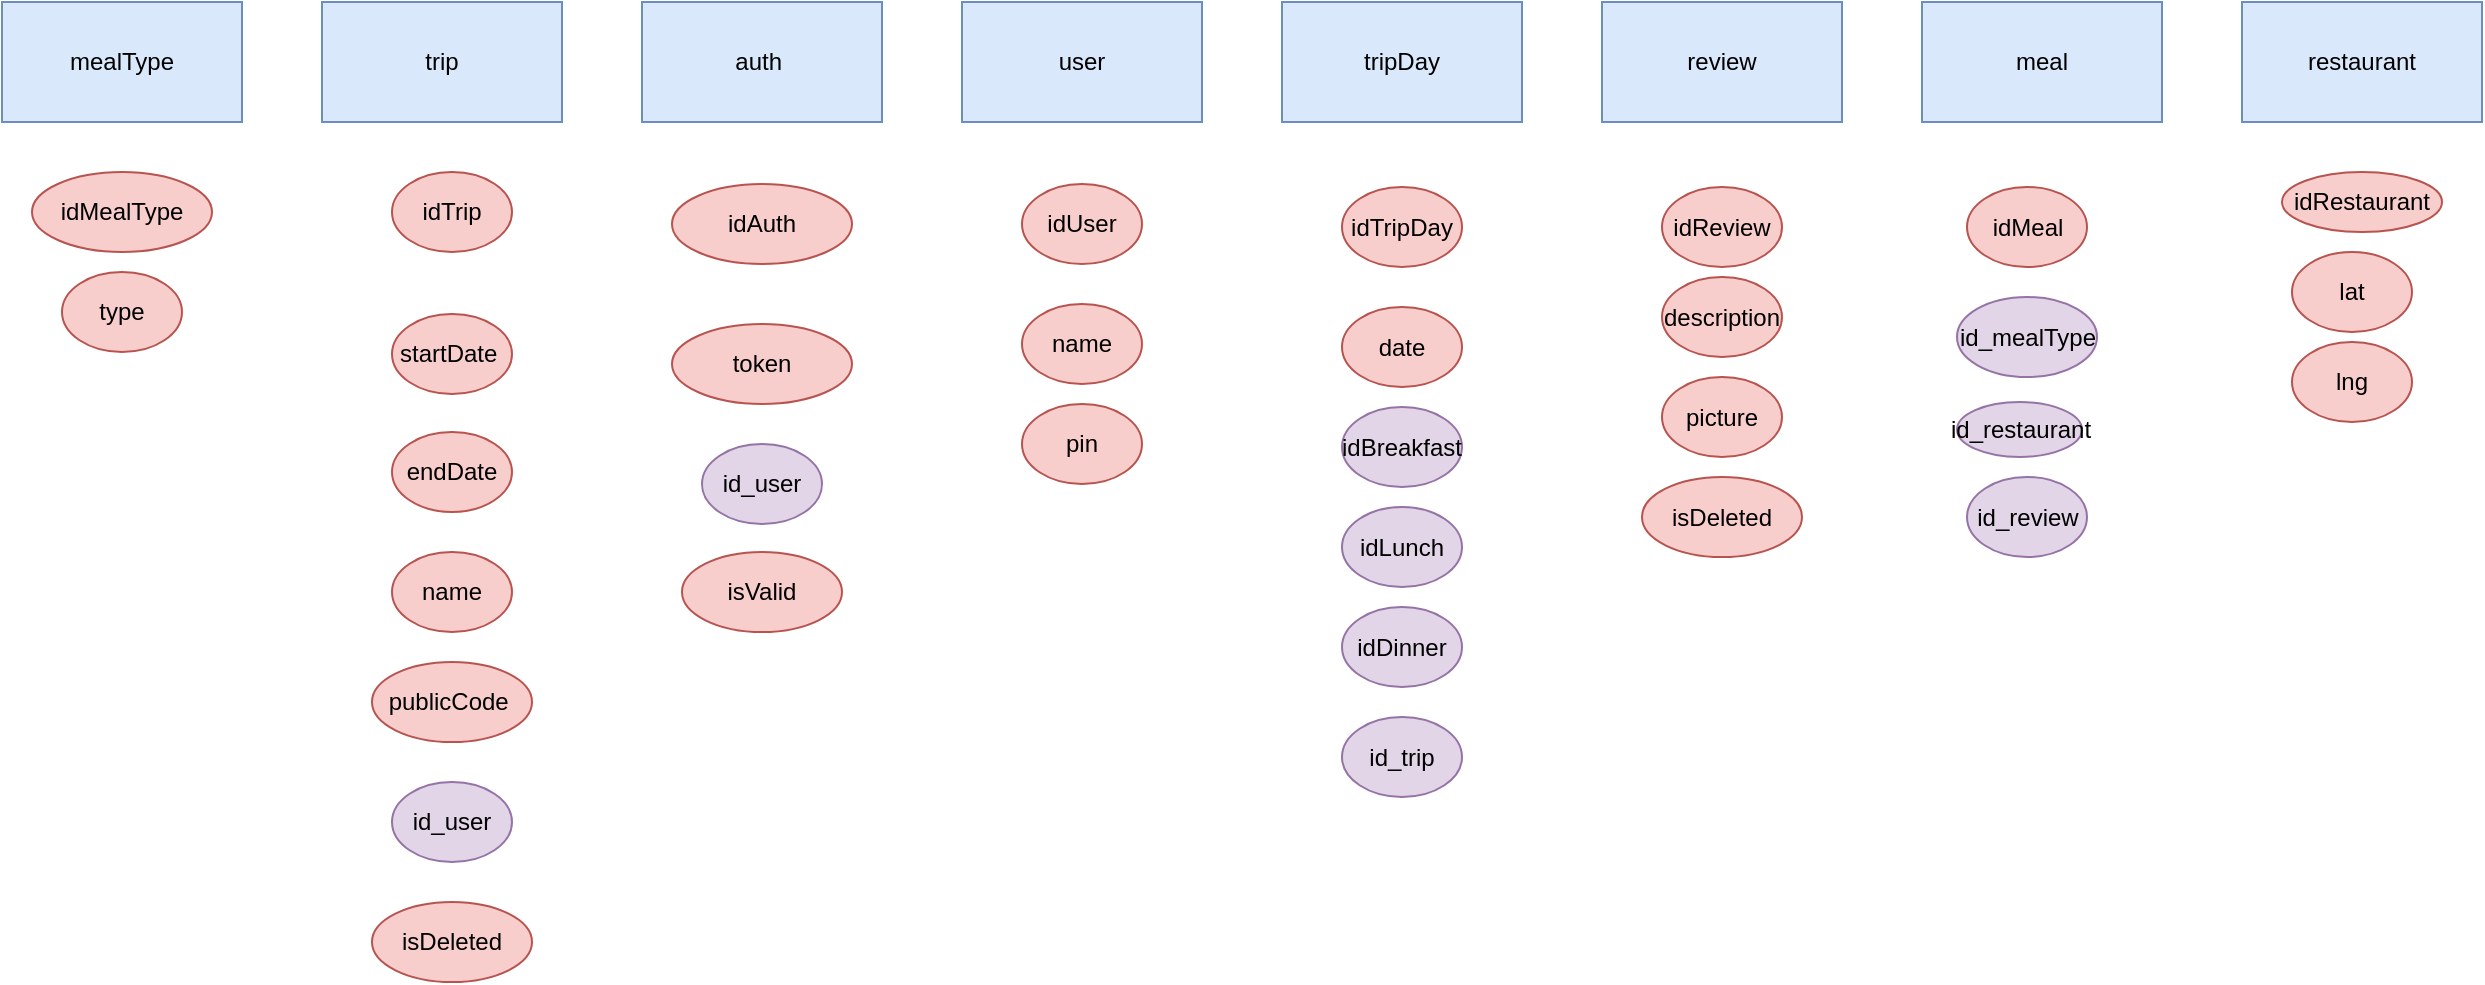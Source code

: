 <mxfile version="24.6.2" type="google">
  <diagram id="R2lEEEUBdFMjLlhIrx00" name="Page-1">
    <mxGraphModel grid="1" page="1" gridSize="10" guides="1" tooltips="1" connect="1" arrows="1" fold="1" pageScale="1" pageWidth="850" pageHeight="1100" math="0" shadow="0" extFonts="Permanent Marker^https://fonts.googleapis.com/css?family=Permanent+Marker">
      <root>
        <mxCell id="0" />
        <mxCell id="1" parent="0" />
        <mxCell id="51wdXyFV4ZIe-lgCbgJg-1" value="user" style="rounded=0;whiteSpace=wrap;html=1;fillColor=#dae8fc;strokeColor=#6c8ebf;" vertex="1" parent="1">
          <mxGeometry x="680" y="320" width="120" height="60" as="geometry" />
        </mxCell>
        <mxCell id="51wdXyFV4ZIe-lgCbgJg-2" value="trip" style="rounded=0;whiteSpace=wrap;html=1;fillColor=#dae8fc;strokeColor=#6c8ebf;" vertex="1" parent="1">
          <mxGeometry x="360" y="320" width="120" height="60" as="geometry" />
        </mxCell>
        <mxCell id="51wdXyFV4ZIe-lgCbgJg-3" value="tripDay" style="rounded=0;whiteSpace=wrap;html=1;fillColor=#dae8fc;strokeColor=#6c8ebf;" vertex="1" parent="1">
          <mxGeometry x="840" y="320" width="120" height="60" as="geometry" />
        </mxCell>
        <mxCell id="51wdXyFV4ZIe-lgCbgJg-4" value="restaurant" style="rounded=0;whiteSpace=wrap;html=1;fillColor=#dae8fc;strokeColor=#6c8ebf;" vertex="1" parent="1">
          <mxGeometry x="1320" y="320" width="120" height="60" as="geometry" />
        </mxCell>
        <mxCell id="51wdXyFV4ZIe-lgCbgJg-5" value="auth&amp;nbsp;" style="rounded=0;whiteSpace=wrap;html=1;fillColor=#dae8fc;strokeColor=#6c8ebf;" vertex="1" parent="1">
          <mxGeometry x="520" y="320" width="120" height="60" as="geometry" />
        </mxCell>
        <mxCell id="51wdXyFV4ZIe-lgCbgJg-6" value="review" style="rounded=0;whiteSpace=wrap;html=1;fillColor=#dae8fc;strokeColor=#6c8ebf;" vertex="1" parent="1">
          <mxGeometry x="1000" y="320" width="120" height="60" as="geometry" />
        </mxCell>
        <mxCell id="51wdXyFV4ZIe-lgCbgJg-11" value="lat" style="ellipse;whiteSpace=wrap;html=1;fillColor=#f8cecc;strokeColor=#b85450;" vertex="1" parent="1">
          <mxGeometry x="1345" y="445" width="60" height="40" as="geometry" />
        </mxCell>
        <mxCell id="51wdXyFV4ZIe-lgCbgJg-12" value="lng" style="ellipse;whiteSpace=wrap;html=1;fillColor=#f8cecc;strokeColor=#b85450;" vertex="1" parent="1">
          <mxGeometry x="1345" y="490" width="60" height="40" as="geometry" />
        </mxCell>
        <mxCell id="51wdXyFV4ZIe-lgCbgJg-13" value="idRestaurant" style="ellipse;whiteSpace=wrap;html=1;fillColor=#f8cecc;strokeColor=#b85450;" vertex="1" parent="1">
          <mxGeometry x="1340" y="405" width="80" height="30" as="geometry" />
        </mxCell>
        <mxCell id="51wdXyFV4ZIe-lgCbgJg-14" value="description" style="ellipse;whiteSpace=wrap;html=1;fillColor=#f8cecc;strokeColor=#b85450;" vertex="1" parent="1">
          <mxGeometry x="1030" y="457.5" width="60" height="40" as="geometry" />
        </mxCell>
        <mxCell id="51wdXyFV4ZIe-lgCbgJg-15" value="picture" style="ellipse;whiteSpace=wrap;html=1;fillColor=#f8cecc;strokeColor=#b85450;" vertex="1" parent="1">
          <mxGeometry x="1030" y="507.5" width="60" height="40" as="geometry" />
        </mxCell>
        <mxCell id="51wdXyFV4ZIe-lgCbgJg-16" value="idReview" style="ellipse;whiteSpace=wrap;html=1;fillColor=#f8cecc;strokeColor=#b85450;" vertex="1" parent="1">
          <mxGeometry x="1030" y="412.5" width="60" height="40" as="geometry" />
        </mxCell>
        <mxCell id="51wdXyFV4ZIe-lgCbgJg-17" value="meal" style="rounded=0;whiteSpace=wrap;html=1;fillColor=#dae8fc;strokeColor=#6c8ebf;" vertex="1" parent="1">
          <mxGeometry x="1160" y="320" width="120" height="60" as="geometry" />
        </mxCell>
        <mxCell id="51wdXyFV4ZIe-lgCbgJg-18" value="idMeal" style="ellipse;whiteSpace=wrap;html=1;fillColor=#f8cecc;strokeColor=#b85450;" vertex="1" parent="1">
          <mxGeometry x="1182.5" y="412.5" width="60" height="40" as="geometry" />
        </mxCell>
        <mxCell id="51wdXyFV4ZIe-lgCbgJg-20" value="id_mealType" style="ellipse;whiteSpace=wrap;html=1;fillColor=#e1d5e7;strokeColor=#9673a6;" vertex="1" parent="1">
          <mxGeometry x="1177.5" y="467.5" width="70" height="40" as="geometry" />
        </mxCell>
        <mxCell id="51wdXyFV4ZIe-lgCbgJg-22" value="idUser" style="ellipse;whiteSpace=wrap;html=1;fillColor=#f8cecc;strokeColor=#b85450;" vertex="1" parent="1">
          <mxGeometry x="710" y="411" width="60" height="40" as="geometry" />
        </mxCell>
        <mxCell id="51wdXyFV4ZIe-lgCbgJg-23" value="name" style="ellipse;whiteSpace=wrap;html=1;fillColor=#f8cecc;strokeColor=#b85450;" vertex="1" parent="1">
          <mxGeometry x="710" y="471" width="60" height="40" as="geometry" />
        </mxCell>
        <mxCell id="51wdXyFV4ZIe-lgCbgJg-24" value="pin" style="ellipse;whiteSpace=wrap;html=1;fillColor=#f8cecc;strokeColor=#b85450;" vertex="1" parent="1">
          <mxGeometry x="710" y="521" width="60" height="40" as="geometry" />
        </mxCell>
        <mxCell id="51wdXyFV4ZIe-lgCbgJg-26" value="idAuth" style="ellipse;whiteSpace=wrap;html=1;fillColor=#f8cecc;strokeColor=#b85450;" vertex="1" parent="1">
          <mxGeometry x="535" y="411" width="90" height="40" as="geometry" />
        </mxCell>
        <mxCell id="51wdXyFV4ZIe-lgCbgJg-27" value="token" style="ellipse;whiteSpace=wrap;html=1;fillColor=#f8cecc;strokeColor=#b85450;" vertex="1" parent="1">
          <mxGeometry x="535" y="481" width="90" height="40" as="geometry" />
        </mxCell>
        <mxCell id="51wdXyFV4ZIe-lgCbgJg-28" value="id_restaurant" style="ellipse;whiteSpace=wrap;html=1;fillColor=#e1d5e7;strokeColor=#9673a6;" vertex="1" parent="1">
          <mxGeometry x="1177.5" y="520" width="62.5" height="27.5" as="geometry" />
        </mxCell>
        <mxCell id="51wdXyFV4ZIe-lgCbgJg-29" value="id_review" style="ellipse;whiteSpace=wrap;html=1;fillColor=#e1d5e7;strokeColor=#9673a6;" vertex="1" parent="1">
          <mxGeometry x="1182.5" y="557.5" width="60" height="40" as="geometry" />
        </mxCell>
        <mxCell id="51wdXyFV4ZIe-lgCbgJg-30" value="idTrip" style="ellipse;whiteSpace=wrap;html=1;fillColor=#f8cecc;strokeColor=#b85450;" vertex="1" parent="1">
          <mxGeometry x="395" y="405" width="60" height="40" as="geometry" />
        </mxCell>
        <mxCell id="51wdXyFV4ZIe-lgCbgJg-31" value="id_user" style="ellipse;whiteSpace=wrap;html=1;fillColor=#e1d5e7;strokeColor=#9673a6;" vertex="1" parent="1">
          <mxGeometry x="550" y="541" width="60" height="40" as="geometry" />
        </mxCell>
        <mxCell id="51wdXyFV4ZIe-lgCbgJg-32" value="startDate&amp;nbsp;" style="ellipse;whiteSpace=wrap;html=1;fillColor=#f8cecc;strokeColor=#b85450;" vertex="1" parent="1">
          <mxGeometry x="395" y="476" width="60" height="40" as="geometry" />
        </mxCell>
        <mxCell id="51wdXyFV4ZIe-lgCbgJg-33" value="endDate" style="ellipse;whiteSpace=wrap;html=1;fillColor=#f8cecc;strokeColor=#b85450;" vertex="1" parent="1">
          <mxGeometry x="395" y="535" width="60" height="40" as="geometry" />
        </mxCell>
        <mxCell id="51wdXyFV4ZIe-lgCbgJg-34" value="name" style="ellipse;whiteSpace=wrap;html=1;fillColor=#f8cecc;strokeColor=#b85450;" vertex="1" parent="1">
          <mxGeometry x="395" y="595" width="60" height="40" as="geometry" />
        </mxCell>
        <mxCell id="51wdXyFV4ZIe-lgCbgJg-36" value="publicCode&amp;nbsp;" style="ellipse;whiteSpace=wrap;html=1;fillColor=#f8cecc;strokeColor=#b85450;" vertex="1" parent="1">
          <mxGeometry x="385" y="650" width="80" height="40" as="geometry" />
        </mxCell>
        <mxCell id="51wdXyFV4ZIe-lgCbgJg-37" value="idTripDay" style="ellipse;whiteSpace=wrap;html=1;fillColor=#f8cecc;strokeColor=#b85450;" vertex="1" parent="1">
          <mxGeometry x="870" y="412.5" width="60" height="40" as="geometry" />
        </mxCell>
        <mxCell id="51wdXyFV4ZIe-lgCbgJg-38" value="date" style="ellipse;whiteSpace=wrap;html=1;fillColor=#f8cecc;strokeColor=#b85450;" vertex="1" parent="1">
          <mxGeometry x="870" y="472.5" width="60" height="40" as="geometry" />
        </mxCell>
        <mxCell id="51wdXyFV4ZIe-lgCbgJg-39" value="idBreakfast" style="ellipse;whiteSpace=wrap;html=1;fillColor=#e1d5e7;strokeColor=#9673a6;" vertex="1" parent="1">
          <mxGeometry x="870" y="522.5" width="60" height="40" as="geometry" />
        </mxCell>
        <mxCell id="51wdXyFV4ZIe-lgCbgJg-41" value="mealType" style="rounded=0;whiteSpace=wrap;html=1;fillColor=#dae8fc;strokeColor=#6c8ebf;" vertex="1" parent="1">
          <mxGeometry x="200" y="320" width="120" height="60" as="geometry" />
        </mxCell>
        <mxCell id="51wdXyFV4ZIe-lgCbgJg-42" value="type" style="ellipse;whiteSpace=wrap;html=1;fillColor=#f8cecc;strokeColor=#b85450;" vertex="1" parent="1">
          <mxGeometry x="230" y="455" width="60" height="40" as="geometry" />
        </mxCell>
        <mxCell id="51wdXyFV4ZIe-lgCbgJg-45" value="idMealType" style="ellipse;whiteSpace=wrap;html=1;fillColor=#f8cecc;strokeColor=#b85450;" vertex="1" parent="1">
          <mxGeometry x="215" y="405" width="90" height="40" as="geometry" />
        </mxCell>
        <mxCell id="51wdXyFV4ZIe-lgCbgJg-47" value="idLunch" style="ellipse;whiteSpace=wrap;html=1;fillColor=#e1d5e7;strokeColor=#9673a6;" vertex="1" parent="1">
          <mxGeometry x="870" y="572.5" width="60" height="40" as="geometry" />
        </mxCell>
        <mxCell id="51wdXyFV4ZIe-lgCbgJg-48" value="idDinner" style="ellipse;whiteSpace=wrap;html=1;fillColor=#e1d5e7;strokeColor=#9673a6;" vertex="1" parent="1">
          <mxGeometry x="870" y="622.5" width="60" height="40" as="geometry" />
        </mxCell>
        <mxCell id="51wdXyFV4ZIe-lgCbgJg-49" value="id_user" style="ellipse;whiteSpace=wrap;html=1;fillColor=#e1d5e7;strokeColor=#9673a6;" vertex="1" parent="1">
          <mxGeometry x="395" y="710" width="60" height="40" as="geometry" />
        </mxCell>
        <mxCell id="51wdXyFV4ZIe-lgCbgJg-50" value="id_trip" style="ellipse;whiteSpace=wrap;html=1;fillColor=#e1d5e7;strokeColor=#9673a6;" vertex="1" parent="1">
          <mxGeometry x="870" y="677.5" width="60" height="40" as="geometry" />
        </mxCell>
        <mxCell id="51wdXyFV4ZIe-lgCbgJg-52" value="isDeleted" style="ellipse;whiteSpace=wrap;html=1;fillColor=#f8cecc;strokeColor=#b85450;" vertex="1" parent="1">
          <mxGeometry x="385" y="770" width="80" height="40" as="geometry" />
        </mxCell>
        <mxCell id="51wdXyFV4ZIe-lgCbgJg-54" value="isDeleted" style="ellipse;whiteSpace=wrap;html=1;fillColor=#f8cecc;strokeColor=#b85450;" vertex="1" parent="1">
          <mxGeometry x="1020" y="557.5" width="80" height="40" as="geometry" />
        </mxCell>
        <mxCell id="51wdXyFV4ZIe-lgCbgJg-63" value="isValid" style="ellipse;whiteSpace=wrap;html=1;fillColor=#f8cecc;strokeColor=#b85450;" vertex="1" parent="1">
          <mxGeometry x="540" y="595" width="80" height="40" as="geometry" />
        </mxCell>
      </root>
    </mxGraphModel>
  </diagram>
</mxfile>
